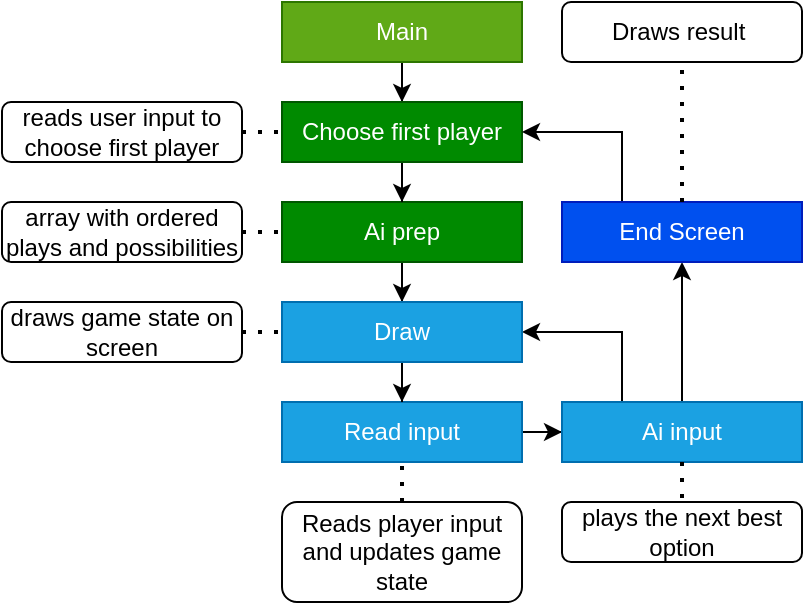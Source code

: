 <mxfile version="20.3.6" type="device"><diagram id="jE1L3wlzh6pAKQrH5EAO" name="Page-1"><mxGraphModel dx="1422" dy="734" grid="1" gridSize="10" guides="1" tooltips="1" connect="1" arrows="1" fold="1" page="1" pageScale="1" pageWidth="850" pageHeight="1100" math="0" shadow="0"><root><mxCell id="0"/><mxCell id="1" parent="0"/><mxCell id="mIhzGkgWRPldQYEctBFC-1" style="edgeStyle=orthogonalEdgeStyle;rounded=0;orthogonalLoop=1;jettySize=auto;html=1;" parent="1" source="4vqPjZx31zFSQZA3Y7lR-1" target="4vqPjZx31zFSQZA3Y7lR-11" edge="1"><mxGeometry relative="1" as="geometry"/></mxCell><mxCell id="4vqPjZx31zFSQZA3Y7lR-1" value="Main" style="whiteSpace=wrap;html=1;fillColor=#60a917;strokeColor=#2D7600;fontColor=#ffffff;" parent="1" vertex="1"><mxGeometry x="290" y="90" width="120" height="30" as="geometry"/></mxCell><mxCell id="4vqPjZx31zFSQZA3Y7lR-15" style="edgeStyle=orthogonalEdgeStyle;rounded=0;orthogonalLoop=1;jettySize=auto;html=1;exitX=0.5;exitY=1;exitDx=0;exitDy=0;" parent="1" source="4vqPjZx31zFSQZA3Y7lR-10" target="4vqPjZx31zFSQZA3Y7lR-6" edge="1"><mxGeometry relative="1" as="geometry"><mxPoint x="355" y="270" as="sourcePoint"/></mxGeometry></mxCell><mxCell id="mIhzGkgWRPldQYEctBFC-20" style="edgeStyle=orthogonalEdgeStyle;rounded=0;orthogonalLoop=1;jettySize=auto;html=1;entryX=0;entryY=0.5;entryDx=0;entryDy=0;" parent="1" source="4vqPjZx31zFSQZA3Y7lR-7" target="4vqPjZx31zFSQZA3Y7lR-8" edge="1"><mxGeometry relative="1" as="geometry"/></mxCell><mxCell id="4vqPjZx31zFSQZA3Y7lR-7" value="Read input" style="whiteSpace=wrap;html=1;fillColor=#1ba1e2;strokeColor=#006EAF;fontColor=#ffffff;" parent="1" vertex="1"><mxGeometry x="290" y="290" width="120" height="30" as="geometry"/></mxCell><mxCell id="mIhzGkgWRPldQYEctBFC-21" style="edgeStyle=orthogonalEdgeStyle;rounded=0;orthogonalLoop=1;jettySize=auto;html=1;entryX=1;entryY=0.5;entryDx=0;entryDy=0;" parent="1" source="4vqPjZx31zFSQZA3Y7lR-8" target="4vqPjZx31zFSQZA3Y7lR-6" edge="1"><mxGeometry relative="1" as="geometry"><Array as="points"><mxPoint x="460" y="255"/></Array></mxGeometry></mxCell><mxCell id="mIhzGkgWRPldQYEctBFC-23" style="edgeStyle=orthogonalEdgeStyle;rounded=0;orthogonalLoop=1;jettySize=auto;html=1;entryX=0.5;entryY=1;entryDx=0;entryDy=0;" parent="1" source="4vqPjZx31zFSQZA3Y7lR-8" target="4vqPjZx31zFSQZA3Y7lR-20" edge="1"><mxGeometry relative="1" as="geometry"><Array as="points"/></mxGeometry></mxCell><mxCell id="4vqPjZx31zFSQZA3Y7lR-8" value="Ai input" style="whiteSpace=wrap;html=1;fillColor=#1ba1e2;strokeColor=#006EAF;fontColor=#ffffff;" parent="1" vertex="1"><mxGeometry x="430" y="290" width="120" height="30" as="geometry"/></mxCell><mxCell id="mIhzGkgWRPldQYEctBFC-10" style="edgeStyle=orthogonalEdgeStyle;rounded=0;orthogonalLoop=1;jettySize=auto;html=1;entryX=0.5;entryY=0;entryDx=0;entryDy=0;" parent="1" source="4vqPjZx31zFSQZA3Y7lR-6" target="4vqPjZx31zFSQZA3Y7lR-7" edge="1"><mxGeometry relative="1" as="geometry"/></mxCell><mxCell id="4vqPjZx31zFSQZA3Y7lR-6" value="Draw" style="whiteSpace=wrap;html=1;fillColor=#1ba1e2;strokeColor=#006EAF;fontColor=#ffffff;" parent="1" vertex="1"><mxGeometry x="290" y="240" width="120" height="30" as="geometry"/></mxCell><mxCell id="4vqPjZx31zFSQZA3Y7lR-10" value="Ai prep" style="whiteSpace=wrap;html=1;fillColor=#008a00;strokeColor=#005700;fontColor=#ffffff;" parent="1" vertex="1"><mxGeometry x="290" y="190" width="120" height="30" as="geometry"/></mxCell><mxCell id="4vqPjZx31zFSQZA3Y7lR-13" style="edgeStyle=orthogonalEdgeStyle;rounded=0;orthogonalLoop=1;jettySize=auto;html=1;entryX=0.5;entryY=0;entryDx=0;entryDy=0;" parent="1" source="4vqPjZx31zFSQZA3Y7lR-11" target="4vqPjZx31zFSQZA3Y7lR-10" edge="1"><mxGeometry relative="1" as="geometry"/></mxCell><mxCell id="4vqPjZx31zFSQZA3Y7lR-11" value="Choose first player" style="whiteSpace=wrap;html=1;fillColor=#008a00;strokeColor=#005700;fontColor=#ffffff;" parent="1" vertex="1"><mxGeometry x="290" y="140" width="120" height="30" as="geometry"/></mxCell><mxCell id="mIhzGkgWRPldQYEctBFC-22" style="edgeStyle=orthogonalEdgeStyle;rounded=0;orthogonalLoop=1;jettySize=auto;html=1;entryX=1;entryY=0.5;entryDx=0;entryDy=0;" parent="1" source="4vqPjZx31zFSQZA3Y7lR-20" target="4vqPjZx31zFSQZA3Y7lR-11" edge="1"><mxGeometry relative="1" as="geometry"><Array as="points"><mxPoint x="460" y="155"/></Array></mxGeometry></mxCell><mxCell id="4vqPjZx31zFSQZA3Y7lR-20" value="End Screen" style="whiteSpace=wrap;html=1;fillColor=#0050ef;strokeColor=#001DBC;fontColor=#ffffff;" parent="1" vertex="1"><mxGeometry x="430" y="190" width="120" height="30" as="geometry"/></mxCell><mxCell id="mIhzGkgWRPldQYEctBFC-2" value="draws game state on screen" style="rounded=1;whiteSpace=wrap;html=1;" parent="1" vertex="1"><mxGeometry x="150" y="240" width="120" height="30" as="geometry"/></mxCell><mxCell id="mIhzGkgWRPldQYEctBFC-3" value="Reads player input and updates game state" style="rounded=1;whiteSpace=wrap;html=1;" parent="1" vertex="1"><mxGeometry x="290" y="340" width="120" height="50" as="geometry"/></mxCell><mxCell id="mIhzGkgWRPldQYEctBFC-4" value="Draws result&amp;nbsp;" style="rounded=1;whiteSpace=wrap;html=1;" parent="1" vertex="1"><mxGeometry x="430" y="90" width="120" height="30" as="geometry"/></mxCell><mxCell id="mIhzGkgWRPldQYEctBFC-6" value="" style="endArrow=none;dashed=1;html=1;dashPattern=1 3;strokeWidth=2;rounded=0;exitX=0.5;exitY=0;exitDx=0;exitDy=0;entryX=0.5;entryY=1;entryDx=0;entryDy=0;" parent="1" source="mIhzGkgWRPldQYEctBFC-3" target="4vqPjZx31zFSQZA3Y7lR-7" edge="1"><mxGeometry width="50" height="50" relative="1" as="geometry"><mxPoint x="560" y="340" as="sourcePoint"/><mxPoint x="610" y="290" as="targetPoint"/></mxGeometry></mxCell><mxCell id="mIhzGkgWRPldQYEctBFC-7" value="" style="endArrow=none;dashed=1;html=1;dashPattern=1 3;strokeWidth=2;rounded=0;exitX=1;exitY=0.5;exitDx=0;exitDy=0;entryX=0;entryY=0.5;entryDx=0;entryDy=0;" parent="1" source="mIhzGkgWRPldQYEctBFC-2" target="4vqPjZx31zFSQZA3Y7lR-6" edge="1"><mxGeometry width="50" height="50" relative="1" as="geometry"><mxPoint x="560" y="340" as="sourcePoint"/><mxPoint x="610" y="290" as="targetPoint"/></mxGeometry></mxCell><mxCell id="mIhzGkgWRPldQYEctBFC-8" value="plays the next best option" style="rounded=1;whiteSpace=wrap;html=1;" parent="1" vertex="1"><mxGeometry x="430" y="340" width="120" height="30" as="geometry"/></mxCell><mxCell id="mIhzGkgWRPldQYEctBFC-9" value="" style="endArrow=none;dashed=1;html=1;dashPattern=1 3;strokeWidth=2;rounded=0;exitX=0.5;exitY=1;exitDx=0;exitDy=0;entryX=0.5;entryY=0;entryDx=0;entryDy=0;" parent="1" source="4vqPjZx31zFSQZA3Y7lR-8" target="mIhzGkgWRPldQYEctBFC-8" edge="1"><mxGeometry width="50" height="50" relative="1" as="geometry"><mxPoint x="560" y="330" as="sourcePoint"/><mxPoint x="610" y="280" as="targetPoint"/></mxGeometry></mxCell><mxCell id="mIhzGkgWRPldQYEctBFC-12" value="reads user input to choose first player" style="rounded=1;whiteSpace=wrap;html=1;" parent="1" vertex="1"><mxGeometry x="150" y="140" width="120" height="30" as="geometry"/></mxCell><mxCell id="mIhzGkgWRPldQYEctBFC-13" value="" style="endArrow=none;dashed=1;html=1;dashPattern=1 3;strokeWidth=2;rounded=0;entryX=0;entryY=0.5;entryDx=0;entryDy=0;exitX=1;exitY=0.5;exitDx=0;exitDy=0;" parent="1" source="mIhzGkgWRPldQYEctBFC-12" target="4vqPjZx31zFSQZA3Y7lR-11" edge="1"><mxGeometry width="50" height="50" relative="1" as="geometry"><mxPoint x="110" y="180" as="sourcePoint"/><mxPoint x="160" y="130" as="targetPoint"/></mxGeometry></mxCell><mxCell id="mIhzGkgWRPldQYEctBFC-25" value="" style="endArrow=none;dashed=1;html=1;dashPattern=1 3;strokeWidth=2;rounded=0;exitX=0.5;exitY=0;exitDx=0;exitDy=0;entryX=0.5;entryY=1;entryDx=0;entryDy=0;" parent="1" source="4vqPjZx31zFSQZA3Y7lR-20" target="mIhzGkgWRPldQYEctBFC-4" edge="1"><mxGeometry width="50" height="50" relative="1" as="geometry"><mxPoint x="540" y="170" as="sourcePoint"/><mxPoint x="590" y="120" as="targetPoint"/></mxGeometry></mxCell><mxCell id="e5Nk-pgVklqx9pTkmAeo-1" value="array with ordered plays and possibilities" style="rounded=1;whiteSpace=wrap;html=1;" parent="1" vertex="1"><mxGeometry x="150" y="190" width="120" height="30" as="geometry"/></mxCell><mxCell id="e5Nk-pgVklqx9pTkmAeo-2" value="" style="endArrow=none;dashed=1;html=1;dashPattern=1 3;strokeWidth=2;rounded=0;entryX=0;entryY=0.5;entryDx=0;entryDy=0;exitX=1;exitY=0.5;exitDx=0;exitDy=0;" parent="1" source="e5Nk-pgVklqx9pTkmAeo-1" target="4vqPjZx31zFSQZA3Y7lR-10" edge="1"><mxGeometry width="50" height="50" relative="1" as="geometry"><mxPoint x="230" y="250" as="sourcePoint"/><mxPoint x="280" y="200" as="targetPoint"/></mxGeometry></mxCell></root></mxGraphModel></diagram></mxfile>